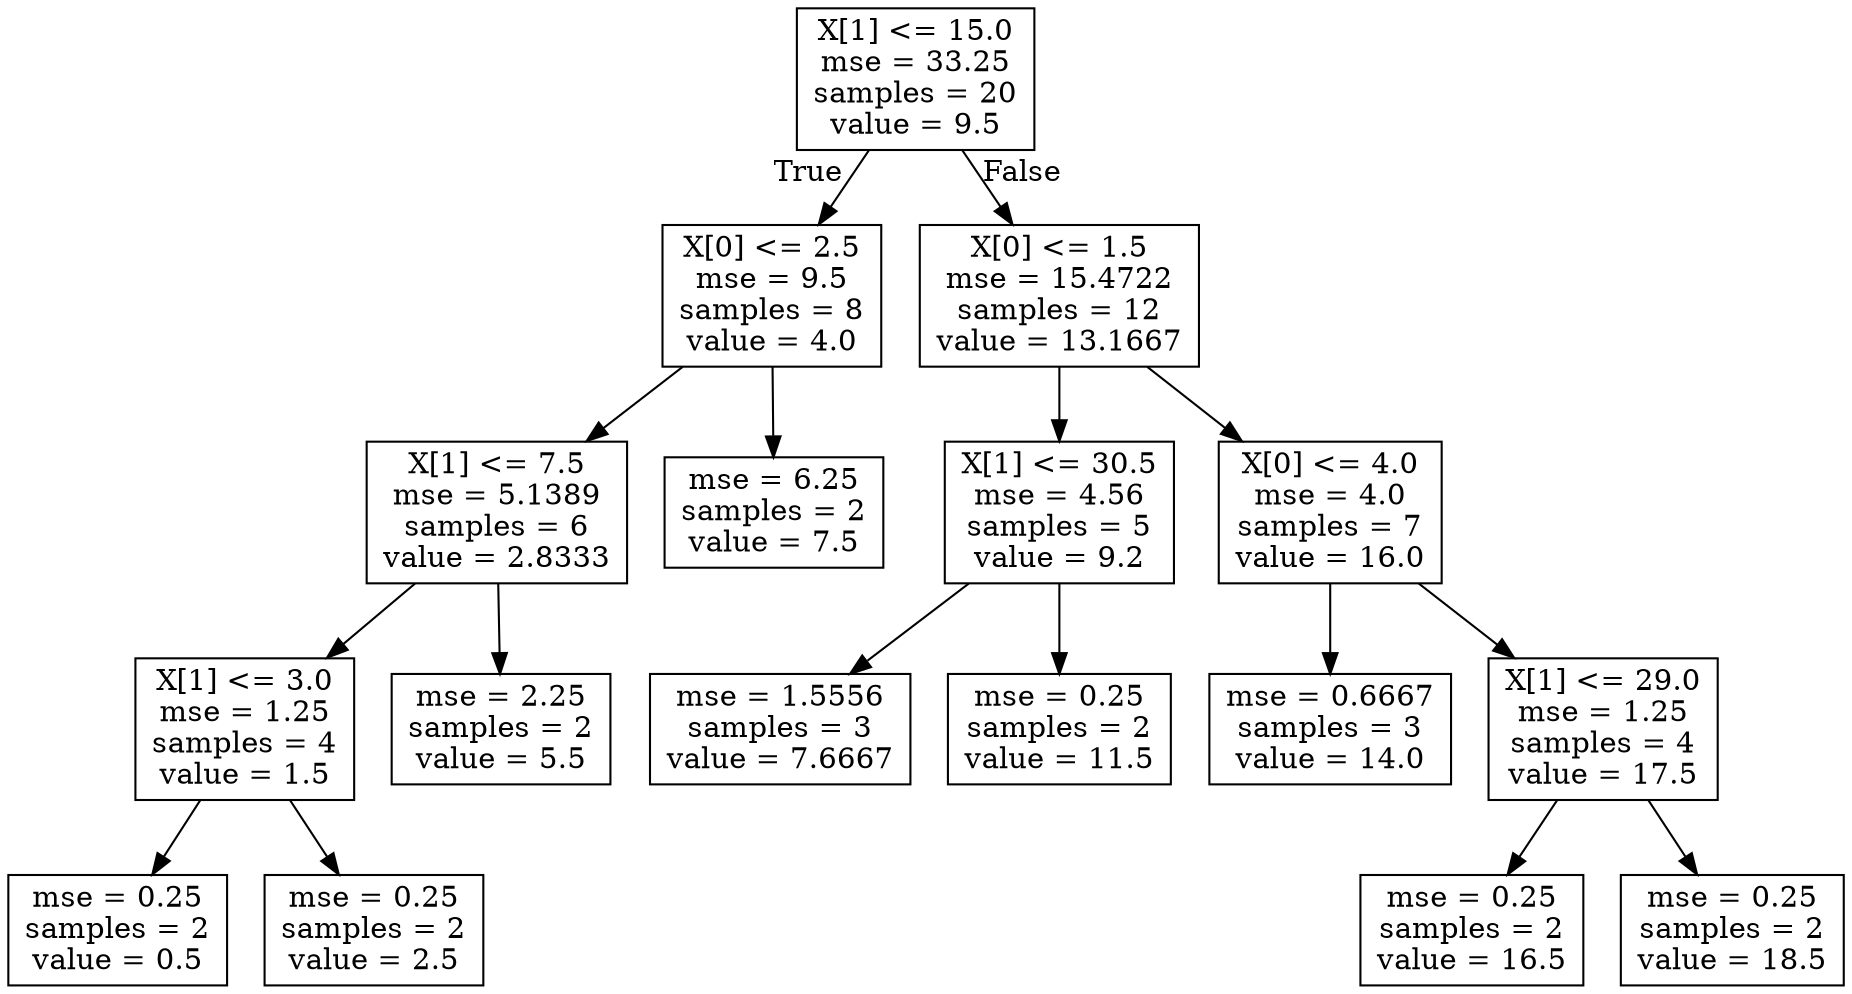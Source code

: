 digraph Tree {
node [shape=box] ;
0 [label="X[1] <= 15.0\nmse = 33.25\nsamples = 20\nvalue = 9.5"] ;
1 [label="X[0] <= 2.5\nmse = 9.5\nsamples = 8\nvalue = 4.0"] ;
0 -> 1 [labeldistance=2.5, labelangle=45, headlabel="True"] ;
2 [label="X[1] <= 7.5\nmse = 5.1389\nsamples = 6\nvalue = 2.8333"] ;
1 -> 2 ;
3 [label="X[1] <= 3.0\nmse = 1.25\nsamples = 4\nvalue = 1.5"] ;
2 -> 3 ;
4 [label="mse = 0.25\nsamples = 2\nvalue = 0.5"] ;
3 -> 4 ;
5 [label="mse = 0.25\nsamples = 2\nvalue = 2.5"] ;
3 -> 5 ;
6 [label="mse = 2.25\nsamples = 2\nvalue = 5.5"] ;
2 -> 6 ;
7 [label="mse = 6.25\nsamples = 2\nvalue = 7.5"] ;
1 -> 7 ;
8 [label="X[0] <= 1.5\nmse = 15.4722\nsamples = 12\nvalue = 13.1667"] ;
0 -> 8 [labeldistance=2.5, labelangle=-45, headlabel="False"] ;
9 [label="X[1] <= 30.5\nmse = 4.56\nsamples = 5\nvalue = 9.2"] ;
8 -> 9 ;
10 [label="mse = 1.5556\nsamples = 3\nvalue = 7.6667"] ;
9 -> 10 ;
11 [label="mse = 0.25\nsamples = 2\nvalue = 11.5"] ;
9 -> 11 ;
12 [label="X[0] <= 4.0\nmse = 4.0\nsamples = 7\nvalue = 16.0"] ;
8 -> 12 ;
13 [label="mse = 0.6667\nsamples = 3\nvalue = 14.0"] ;
12 -> 13 ;
14 [label="X[1] <= 29.0\nmse = 1.25\nsamples = 4\nvalue = 17.5"] ;
12 -> 14 ;
15 [label="mse = 0.25\nsamples = 2\nvalue = 16.5"] ;
14 -> 15 ;
16 [label="mse = 0.25\nsamples = 2\nvalue = 18.5"] ;
14 -> 16 ;
}